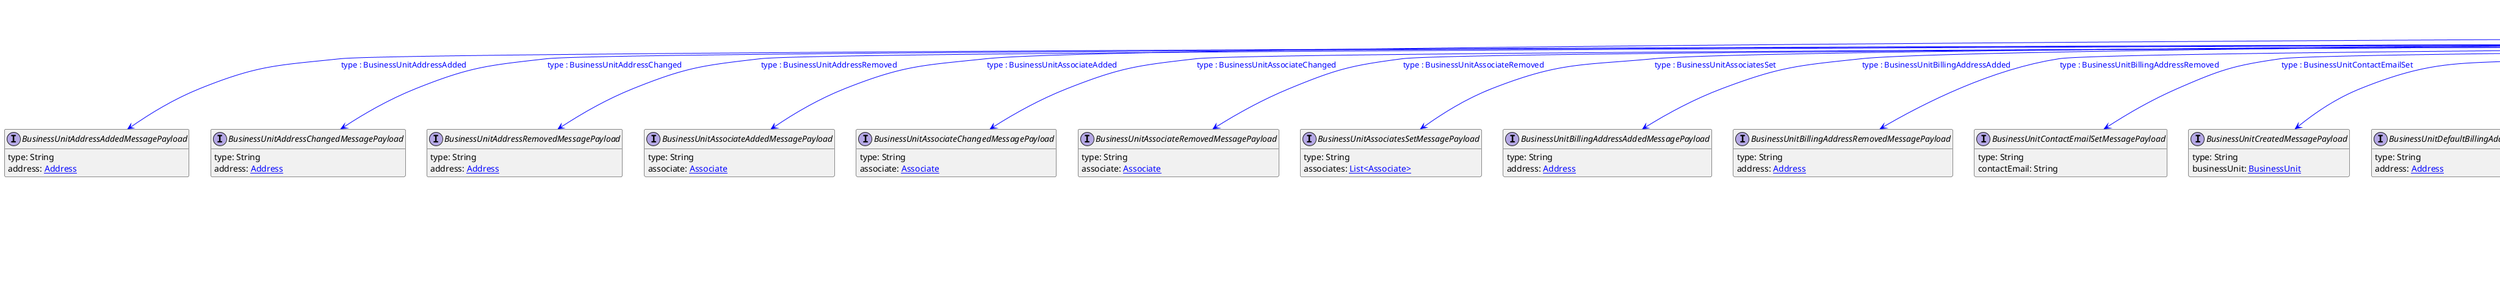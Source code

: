 @startuml

hide empty fields
hide empty methods
legend
|= |= line |
|<back:black>   </back>| inheritance |
|<back:green>   </back>| property reference |
|<back:blue>   </back>| discriminated class |
endlegend
interface MessagePayload [[MessagePayload.svg]]  {
    type: String
}


interface BusinessUnitAddressAddedMessagePayload [[BusinessUnitAddressAddedMessagePayload.svg]]  {
    type: String
    address: [[Address.svg Address]]
}
interface BusinessUnitAddressChangedMessagePayload [[BusinessUnitAddressChangedMessagePayload.svg]]  {
    type: String
    address: [[Address.svg Address]]
}
interface BusinessUnitAddressRemovedMessagePayload [[BusinessUnitAddressRemovedMessagePayload.svg]]  {
    type: String
    address: [[Address.svg Address]]
}
interface BusinessUnitAssociateAddedMessagePayload [[BusinessUnitAssociateAddedMessagePayload.svg]]  {
    type: String
    associate: [[Associate.svg Associate]]
}
interface BusinessUnitAssociateChangedMessagePayload [[BusinessUnitAssociateChangedMessagePayload.svg]]  {
    type: String
    associate: [[Associate.svg Associate]]
}
interface BusinessUnitAssociateRemovedMessagePayload [[BusinessUnitAssociateRemovedMessagePayload.svg]]  {
    type: String
    associate: [[Associate.svg Associate]]
}
interface BusinessUnitAssociatesSetMessagePayload [[BusinessUnitAssociatesSetMessagePayload.svg]]  {
    type: String
    associates: [[Associate.svg List<Associate>]]
}
interface BusinessUnitBillingAddressAddedMessagePayload [[BusinessUnitBillingAddressAddedMessagePayload.svg]]  {
    type: String
    address: [[Address.svg Address]]
}
interface BusinessUnitBillingAddressRemovedMessagePayload [[BusinessUnitBillingAddressRemovedMessagePayload.svg]]  {
    type: String
    address: [[Address.svg Address]]
}
interface BusinessUnitContactEmailSetMessagePayload [[BusinessUnitContactEmailSetMessagePayload.svg]]  {
    type: String
    contactEmail: String
}
interface BusinessUnitCreatedMessagePayload [[BusinessUnitCreatedMessagePayload.svg]]  {
    type: String
    businessUnit: [[BusinessUnit.svg BusinessUnit]]
}
interface BusinessUnitDefaultBillingAddressSetMessagePayload [[BusinessUnitDefaultBillingAddressSetMessagePayload.svg]]  {
    type: String
    address: [[Address.svg Address]]
}
interface BusinessUnitDefaultShippingAddressSetMessagePayload [[BusinessUnitDefaultShippingAddressSetMessagePayload.svg]]  {
    type: String
    address: [[Address.svg Address]]
}
interface BusinessUnitDeletedMessagePayload [[BusinessUnitDeletedMessagePayload.svg]]  {
    type: String
}
interface BusinessUnitNameChangedMessagePayload [[BusinessUnitNameChangedMessagePayload.svg]]  {
    type: String
    name: String
}
interface BusinessUnitParentUnitChangedMessagePayload [[BusinessUnitParentUnitChangedMessagePayload.svg]]  {
    type: String
    oldParentUnit: [[BusinessUnitKeyReference.svg BusinessUnitKeyReference]]
    newParentUnit: [[BusinessUnitKeyReference.svg BusinessUnitKeyReference]]
}
interface BusinessUnitShippingAddressAddedMessagePayload [[BusinessUnitShippingAddressAddedMessagePayload.svg]]  {
    type: String
    address: [[Address.svg Address]]
}
interface BusinessUnitShippingAddressRemovedMessagePayload [[BusinessUnitShippingAddressRemovedMessagePayload.svg]]  {
    type: String
    address: [[Address.svg Address]]
}
interface BusinessUnitStatusChangedMessagePayload [[BusinessUnitStatusChangedMessagePayload.svg]]  {
    type: String
    active: [[BusinessUnitStatus.svg BusinessUnitStatus]]
}
interface BusinessUnitStoreAddedMessagePayload [[BusinessUnitStoreAddedMessagePayload.svg]]  {
    type: String
    store: [[StoreKeyReference.svg StoreKeyReference]]
}
interface BusinessUnitStoreModeChangedMessagePayload [[BusinessUnitStoreModeChangedMessagePayload.svg]]  {
    type: String
    stores: [[StoreKeyReference.svg List<StoreKeyReference>]]
    storeMode: [[BusinessUnitStoreMode.svg BusinessUnitStoreMode]]
    oldStores: [[StoreKeyReference.svg List<StoreKeyReference>]]
    oldStoreMode: [[BusinessUnitStoreMode.svg BusinessUnitStoreMode]]
}
interface BusinessUnitStoreRemovedMessagePayload [[BusinessUnitStoreRemovedMessagePayload.svg]]  {
    type: String
    store: [[StoreKeyReference.svg StoreKeyReference]]
}
interface BusinessUnitStoresSetMessagePayload [[BusinessUnitStoresSetMessagePayload.svg]]  {
    type: String
    stores: [[StoreKeyReference.svg List<StoreKeyReference>]]
}
interface CategoryCreatedMessagePayload [[CategoryCreatedMessagePayload.svg]]  {
    type: String
    category: [[Category.svg Category]]
}
interface CategorySlugChangedMessagePayload [[CategorySlugChangedMessagePayload.svg]]  {
    type: String
    slug: [[LocalizedString.svg LocalizedString]]
    oldSlug: [[LocalizedString.svg LocalizedString]]
}
interface CustomLineItemStateTransitionMessagePayload [[CustomLineItemStateTransitionMessagePayload.svg]]  {
    type: String
    customLineItemId: String
    transitionDate: DateTime
    quantity: Long
    fromState: [[StateReference.svg StateReference]]
    toState: [[StateReference.svg StateReference]]
}
interface CustomerAddressAddedMessagePayload [[CustomerAddressAddedMessagePayload.svg]]  {
    type: String
    address: [[Address.svg Address]]
}
interface CustomerAddressChangedMessagePayload [[CustomerAddressChangedMessagePayload.svg]]  {
    type: String
    address: [[Address.svg Address]]
}
interface CustomerAddressRemovedMessagePayload [[CustomerAddressRemovedMessagePayload.svg]]  {
    type: String
    address: [[Address.svg Address]]
}
interface CustomerCompanyNameSetMessagePayload [[CustomerCompanyNameSetMessagePayload.svg]]  {
    type: String
    companyName: String
}
interface CustomerCreatedMessagePayload [[CustomerCreatedMessagePayload.svg]]  {
    type: String
    customer: [[Customer.svg Customer]]
}
interface CustomerDateOfBirthSetMessagePayload [[CustomerDateOfBirthSetMessagePayload.svg]]  {
    type: String
    dateOfBirth: Date
}
interface CustomerDeletedMessagePayload [[CustomerDeletedMessagePayload.svg]]  {
    type: String
}
interface CustomerEmailChangedMessagePayload [[CustomerEmailChangedMessagePayload.svg]]  {
    type: String
    email: String
}
interface CustomerEmailVerifiedMessagePayload [[CustomerEmailVerifiedMessagePayload.svg]]  {
    type: String
}
interface CustomerFirstNameSetMessagePayload [[CustomerFirstNameSetMessagePayload.svg]]  {
    type: String
    firstName: String
}
interface CustomerGroupSetMessagePayload [[CustomerGroupSetMessagePayload.svg]]  {
    type: String
    customerGroup: [[CustomerGroupReference.svg CustomerGroupReference]]
}
interface CustomerLastNameSetMessagePayload [[CustomerLastNameSetMessagePayload.svg]]  {
    type: String
    lastName: String
}
interface CustomerPasswordUpdatedMessagePayload [[CustomerPasswordUpdatedMessagePayload.svg]]  {
    type: String
    reset: Boolean
}
interface CustomerTitleSetMessagePayload [[CustomerTitleSetMessagePayload.svg]]  {
    type: String
    title: String
}
interface DeliveryAddedMessagePayload [[DeliveryAddedMessagePayload.svg]]  {
    type: String
    delivery: [[Delivery.svg Delivery]]
    shippingKey: String
}
interface DeliveryAddressSetMessagePayload [[DeliveryAddressSetMessagePayload.svg]]  {
    type: String
    deliveryId: String
    address: [[Address.svg Address]]
    oldAddress: [[Address.svg Address]]
    shippingKey: String
}
interface DeliveryItemsUpdatedMessagePayload [[DeliveryItemsUpdatedMessagePayload.svg]]  {
    type: String
    deliveryId: String
    items: [[DeliveryItem.svg List<DeliveryItem>]]
    oldItems: [[DeliveryItem.svg List<DeliveryItem>]]
    shippingKey: String
}
interface DeliveryRemovedMessagePayload [[DeliveryRemovedMessagePayload.svg]]  {
    type: String
    delivery: [[Delivery.svg Delivery]]
    shippingKey: String
}
interface InventoryEntryCreatedMessagePayload [[InventoryEntryCreatedMessagePayload.svg]]  {
    type: String
    inventoryEntry: [[InventoryEntry.svg InventoryEntry]]
}
interface InventoryEntryDeletedMessagePayload [[InventoryEntryDeletedMessagePayload.svg]]  {
    type: String
    sku: String
    supplyChannel: [[ChannelReference.svg ChannelReference]]
}
interface InventoryEntryQuantitySetMessagePayload [[InventoryEntryQuantitySetMessagePayload.svg]]  {
    type: String
    oldQuantityOnStock: Long
    newQuantityOnStock: Long
    oldAvailableQuantity: Long
    newAvailableQuantity: Long
    supplyChannel: [[ChannelReference.svg ChannelReference]]
}
interface LineItemStateTransitionMessagePayload [[LineItemStateTransitionMessagePayload.svg]]  {
    type: String
    lineItemId: String
    transitionDate: DateTime
    quantity: Long
    fromState: [[StateReference.svg StateReference]]
    toState: [[StateReference.svg StateReference]]
}
interface OrderBillingAddressSetMessagePayload [[OrderBillingAddressSetMessagePayload.svg]]  {
    type: String
    address: [[Address.svg Address]]
    oldAddress: [[Address.svg Address]]
}
interface OrderCreatedMessagePayload [[OrderCreatedMessagePayload.svg]]  {
    type: String
    order: [[Order.svg Order]]
}
interface OrderCustomLineItemAddedMessagePayload [[OrderCustomLineItemAddedMessagePayload.svg]]  {
    type: String
    customLineItem: [[CustomLineItem.svg CustomLineItem]]
}
interface OrderCustomLineItemDiscountSetMessagePayload [[OrderCustomLineItemDiscountSetMessagePayload.svg]]  {
    type: String
    customLineItemId: String
    discountedPricePerQuantity: [[DiscountedLineItemPriceForQuantity.svg List<DiscountedLineItemPriceForQuantity>]]
    taxedPrice: [[TaxedItemPrice.svg TaxedItemPrice]]
}
interface OrderCustomLineItemQuantityChangedMessagePayload [[OrderCustomLineItemQuantityChangedMessagePayload.svg]]  {
    type: String
    customLineItemId: String
    quantity: Long
    oldQuantity: Long
}
interface OrderCustomLineItemRemovedMessagePayload [[OrderCustomLineItemRemovedMessagePayload.svg]]  {
    type: String
    customLineItemId: String
    customLineItem: [[CustomLineItem.svg CustomLineItem]]
}
interface OrderCustomerEmailSetMessagePayload [[OrderCustomerEmailSetMessagePayload.svg]]  {
    type: String
    email: String
    oldEmail: String
}
interface OrderCustomerGroupSetMessagePayload [[OrderCustomerGroupSetMessagePayload.svg]]  {
    type: String
    customerGroup: [[CustomerGroupReference.svg CustomerGroupReference]]
    oldCustomerGroup: [[CustomerGroupReference.svg CustomerGroupReference]]
}
interface OrderCustomerSetMessagePayload [[OrderCustomerSetMessagePayload.svg]]  {
    type: String
    customer: [[CustomerReference.svg CustomerReference]]
    customerGroup: [[CustomerGroupReference.svg CustomerGroupReference]]
    oldCustomer: [[CustomerReference.svg CustomerReference]]
    oldCustomerGroup: [[CustomerGroupReference.svg CustomerGroupReference]]
}
interface OrderDeletedMessagePayload [[OrderDeletedMessagePayload.svg]]  {
    type: String
    order: [[Order.svg Order]]
}
interface OrderDiscountCodeAddedMessagePayload [[OrderDiscountCodeAddedMessagePayload.svg]]  {
    type: String
    discountCode: [[DiscountCodeReference.svg DiscountCodeReference]]
}
interface OrderDiscountCodeRemovedMessagePayload [[OrderDiscountCodeRemovedMessagePayload.svg]]  {
    type: String
    discountCode: [[DiscountCodeReference.svg DiscountCodeReference]]
}
interface OrderDiscountCodeStateSetMessagePayload [[OrderDiscountCodeStateSetMessagePayload.svg]]  {
    type: String
    discountCode: [[DiscountCodeReference.svg DiscountCodeReference]]
    state: [[DiscountCodeState.svg DiscountCodeState]]
    oldState: [[DiscountCodeState.svg DiscountCodeState]]
}
interface OrderEditAppliedMessagePayload [[OrderEditAppliedMessagePayload.svg]]  {
    type: String
    edit: [[OrderEdit.svg OrderEdit]]
    result: [[OrderEditApplied.svg OrderEditApplied]]
}
interface OrderImportedMessagePayload [[OrderImportedMessagePayload.svg]]  {
    type: String
    order: [[Order.svg Order]]
}
interface OrderLineItemAddedMessagePayload [[OrderLineItemAddedMessagePayload.svg]]  {
    type: String
    lineItem: [[LineItem.svg LineItem]]
    addedQuantity: Long
}
interface OrderLineItemDiscountSetMessagePayload [[OrderLineItemDiscountSetMessagePayload.svg]]  {
    type: String
    lineItemId: String
    discountedPricePerQuantity: [[DiscountedLineItemPriceForQuantity.svg List<DiscountedLineItemPriceForQuantity>]]
    totalPrice: [[Money.svg Money]]
    taxedPrice: [[TaxedItemPrice.svg TaxedItemPrice]]
    taxedPricePortions: [[MethodTaxedPrice.svg List<MethodTaxedPrice>]]
}
interface OrderLineItemDistributionChannelSetMessagePayload [[OrderLineItemDistributionChannelSetMessagePayload.svg]]  {
    type: String
    lineItemId: String
    distributionChannel: [[ChannelReference.svg ChannelReference]]
}
interface OrderLineItemRemovedMessagePayload [[OrderLineItemRemovedMessagePayload.svg]]  {
    type: String
    lineItemId: String
    removedQuantity: Long
    newQuantity: Long
    newState: [[ItemState.svg List<ItemState>]]
    newTotalPrice: [[CentPrecisionMoney.svg CentPrecisionMoney]]
    newTaxedPrice: [[TaxedItemPrice.svg TaxedItemPrice]]
    newPrice: [[Price.svg Price]]
    newShippingDetail: [[ItemShippingDetails.svg ItemShippingDetails]]
}
interface OrderPaymentAddedMessagePayload [[OrderPaymentAddedMessagePayload.svg]]  {
    type: String
    payment: [[PaymentReference.svg PaymentReference]]
}
interface OrderPaymentStateChangedMessagePayload [[OrderPaymentStateChangedMessagePayload.svg]]  {
    type: String
    paymentState: [[PaymentState.svg PaymentState]]
    oldPaymentState: [[PaymentState.svg PaymentState]]
}
interface OrderReturnShipmentStateChangedMessagePayload [[OrderReturnShipmentStateChangedMessagePayload.svg]]  {
    type: String
    returnItemId: String
    returnShipmentState: [[ReturnShipmentState.svg ReturnShipmentState]]
}
interface OrderShipmentStateChangedMessagePayload [[OrderShipmentStateChangedMessagePayload.svg]]  {
    type: String
    shipmentState: [[ShipmentState.svg ShipmentState]]
    oldShipmentState: [[ShipmentState.svg ShipmentState]]
}
interface OrderShippingAddressSetMessagePayload [[OrderShippingAddressSetMessagePayload.svg]]  {
    type: String
    address: [[Address.svg Address]]
    oldAddress: [[Address.svg Address]]
}
interface OrderShippingInfoSetMessagePayload [[OrderShippingInfoSetMessagePayload.svg]]  {
    type: String
    shippingInfo: [[ShippingInfo.svg ShippingInfo]]
    oldShippingInfo: [[ShippingInfo.svg ShippingInfo]]
}
interface OrderShippingRateInputSetMessagePayload [[OrderShippingRateInputSetMessagePayload.svg]]  {
    type: String
    shippingRateInput: [[ShippingRateInput.svg ShippingRateInput]]
    oldShippingRateInput: [[ShippingRateInput.svg ShippingRateInput]]
}
interface OrderStateChangedMessagePayload [[OrderStateChangedMessagePayload.svg]]  {
    type: String
    orderState: [[OrderState.svg OrderState]]
    oldOrderState: [[OrderState.svg OrderState]]
}
interface OrderStateTransitionMessagePayload [[OrderStateTransitionMessagePayload.svg]]  {
    type: String
    state: [[StateReference.svg StateReference]]
    oldState: [[StateReference.svg StateReference]]
    force: Boolean
}
interface OrderStoreSetMessagePayload [[OrderStoreSetMessagePayload.svg]]  {
    type: String
    store: [[StoreKeyReference.svg StoreKeyReference]]
}
interface ParcelAddedToDeliveryMessagePayload [[ParcelAddedToDeliveryMessagePayload.svg]]  {
    type: String
    delivery: [[Delivery.svg Delivery]]
    parcel: [[Parcel.svg Parcel]]
    shippingKey: String
}
interface ParcelItemsUpdatedMessagePayload [[ParcelItemsUpdatedMessagePayload.svg]]  {
    type: String
    parcelId: String
    deliveryId: String
    items: [[DeliveryItem.svg List<DeliveryItem>]]
    oldItems: [[DeliveryItem.svg List<DeliveryItem>]]
    shippingKey: String
}
interface ParcelMeasurementsUpdatedMessagePayload [[ParcelMeasurementsUpdatedMessagePayload.svg]]  {
    type: String
    deliveryId: String
    parcelId: String
    measurements: [[ParcelMeasurements.svg ParcelMeasurements]]
    shippingKey: String
}
interface ParcelRemovedFromDeliveryMessagePayload [[ParcelRemovedFromDeliveryMessagePayload.svg]]  {
    type: String
    deliveryId: String
    parcel: [[Parcel.svg Parcel]]
    shippingKey: String
}
interface ParcelTrackingDataUpdatedMessagePayload [[ParcelTrackingDataUpdatedMessagePayload.svg]]  {
    type: String
    deliveryId: String
    parcelId: String
    trackingData: [[TrackingData.svg TrackingData]]
    shippingKey: String
}
interface PaymentCreatedMessagePayload [[PaymentCreatedMessagePayload.svg]]  {
    type: String
    payment: [[Payment.svg Payment]]
}
interface PaymentInteractionAddedMessagePayload [[PaymentInteractionAddedMessagePayload.svg]]  {
    type: String
    interaction: [[CustomFields.svg CustomFields]]
}
interface PaymentStatusInterfaceCodeSetMessagePayload [[PaymentStatusInterfaceCodeSetMessagePayload.svg]]  {
    type: String
    paymentId: String
    interfaceCode: String
}
interface PaymentStatusStateTransitionMessagePayload [[PaymentStatusStateTransitionMessagePayload.svg]]  {
    type: String
    state: [[StateReference.svg StateReference]]
    force: Boolean
}
interface PaymentTransactionAddedMessagePayload [[PaymentTransactionAddedMessagePayload.svg]]  {
    type: String
    transaction: [[Transaction.svg Transaction]]
}
interface PaymentTransactionStateChangedMessagePayload [[PaymentTransactionStateChangedMessagePayload.svg]]  {
    type: String
    transactionId: String
    state: [[TransactionState.svg TransactionState]]
}
interface ProductAddedToCategoryMessagePayload [[ProductAddedToCategoryMessagePayload.svg]]  {
    type: String
    category: [[CategoryReference.svg CategoryReference]]
    staged: Boolean
}
interface ProductCreatedMessagePayload [[ProductCreatedMessagePayload.svg]]  {
    type: String
    productProjection: [[ProductProjection.svg ProductProjection]]
}
interface ProductDeletedMessagePayload [[ProductDeletedMessagePayload.svg]]  {
    type: String
    removedImageUrls: [[String.svg List<String>]]
    currentProjection: [[ProductProjection.svg ProductProjection]]
}
interface ProductImageAddedMessagePayload [[ProductImageAddedMessagePayload.svg]]  {
    type: String
    variantId: Long
    image: [[Image.svg Image]]
    staged: Boolean
}
interface ProductPriceAddedMessagePayload [[ProductPriceAddedMessagePayload.svg]]  {
    type: String
    variantId: Long
    price: [[Price.svg Price]]
    staged: Boolean
}
interface ProductPriceChangedMessagePayload [[ProductPriceChangedMessagePayload.svg]]  {
    type: String
    variantId: Long
    oldPrice: [[Price.svg Price]]
    newPrice: [[Price.svg Price]]
    staged: Boolean
    oldStagedPrice: [[Price.svg Price]]
}
interface ProductPriceDiscountsSetMessagePayload [[ProductPriceDiscountsSetMessagePayload.svg]]  {
    type: String
    updatedPrices: [[ProductPriceDiscountsSetUpdatedPrice.svg List<ProductPriceDiscountsSetUpdatedPrice>]]
}
interface ProductPriceExternalDiscountSetMessagePayload [[ProductPriceExternalDiscountSetMessagePayload.svg]]  {
    type: String
    variantId: Integer
    variantKey: String
    sku: String
    priceId: String
    discounted: [[DiscountedPrice.svg DiscountedPrice]]
    staged: Boolean
}
interface ProductPriceModeSetMessagePayload [[ProductPriceModeSetMessagePayload.svg]]  {
    type: String
    to: [[ProductPriceModeEnum.svg ProductPriceModeEnum]]
}
interface ProductPriceRemovedMessagePayload [[ProductPriceRemovedMessagePayload.svg]]  {
    type: String
    variantId: Long
    price: [[Price.svg Price]]
    staged: Boolean
}
interface ProductPriceSetMessagePayload [[ProductPriceSetMessagePayload.svg]]  {
    type: String
    variantId: Long
    prices: [[Price.svg List<Price>]]
    staged: Boolean
}
interface ProductPublishedMessagePayload [[ProductPublishedMessagePayload.svg]]  {
    type: String
    removedImageUrls: [[String.svg List<String>]]
    productProjection: [[ProductProjection.svg ProductProjection]]
    scope: [[ProductPublishScope.svg ProductPublishScope]]
}
interface ProductRemovedFromCategoryMessagePayload [[ProductRemovedFromCategoryMessagePayload.svg]]  {
    type: String
    category: [[CategoryReference.svg CategoryReference]]
    staged: Boolean
}
interface ProductRevertedStagedChangesMessagePayload [[ProductRevertedStagedChangesMessagePayload.svg]]  {
    type: String
    removedImageUrls: [[String.svg List<String>]]
}
interface ProductSelectionCreatedMessagePayload [[ProductSelectionCreatedMessagePayload.svg]]  {
    type: String
    productSelection: [[IndividualProductSelectionType.svg IndividualProductSelectionType]]
}
interface ProductSelectionDeletedMessagePayload [[ProductSelectionDeletedMessagePayload.svg]]  {
    type: String
}
interface ProductSelectionProductAddedMessagePayload [[ProductSelectionProductAddedMessagePayload.svg]]  {
    type: String
    product: [[ProductReference.svg ProductReference]]
    variantSelection: [[ProductVariantSelection.svg ProductVariantSelection]]
}
interface ProductSelectionProductRemovedMessagePayload [[ProductSelectionProductRemovedMessagePayload.svg]]  {
    type: String
    product: [[ProductReference.svg ProductReference]]
}
interface ProductSelectionVariantSelectionChangedMessagePayload [[ProductSelectionVariantSelectionChangedMessagePayload.svg]]  {
    type: String
    product: [[ProductReference.svg ProductReference]]
    oldVariantSelection: [[ProductVariantSelection.svg ProductVariantSelection]]
    newVariantSelection: [[ProductVariantSelection.svg ProductVariantSelection]]
}
interface ProductSlugChangedMessagePayload [[ProductSlugChangedMessagePayload.svg]]  {
    type: String
    slug: [[LocalizedString.svg LocalizedString]]
    oldSlug: [[LocalizedString.svg LocalizedString]]
}
interface ProductStateTransitionMessagePayload [[ProductStateTransitionMessagePayload.svg]]  {
    type: String
    state: [[StateReference.svg StateReference]]
    force: Boolean
}
interface ProductUnpublishedMessagePayload [[ProductUnpublishedMessagePayload.svg]]  {
    type: String
}
interface ProductVariantAddedMessagePayload [[ProductVariantAddedMessagePayload.svg]]  {
    type: String
    variant: [[ProductVariant.svg ProductVariant]]
    staged: Boolean
}
interface ProductVariantDeletedMessagePayload [[ProductVariantDeletedMessagePayload.svg]]  {
    type: String
    variant: [[ProductVariant.svg ProductVariant]]
    removedImageUrls: [[String.svg List<String>]]
}
interface QuoteCreatedMessagePayload [[QuoteCreatedMessagePayload.svg]]  {
    type: String
    quote: [[Quote.svg Quote]]
}
interface QuoteDeletedMessagePayload [[QuoteDeletedMessagePayload.svg]]  {
    type: String
}
interface QuoteRequestCreatedMessagePayload [[QuoteRequestCreatedMessagePayload.svg]]  {
    type: String
    quoteRequest: [[QuoteRequest.svg QuoteRequest]]
}
interface QuoteRequestDeletedMessagePayload [[QuoteRequestDeletedMessagePayload.svg]]  {
    type: String
}
interface QuoteRequestStateChangedMessagePayload [[QuoteRequestStateChangedMessagePayload.svg]]  {
    type: String
    quoteRequestState: [[QuoteRequestState.svg QuoteRequestState]]
    oldQuoteRequestState: [[QuoteRequestState.svg QuoteRequestState]]
}
interface QuoteRequestStateTransitionMessagePayload [[QuoteRequestStateTransitionMessagePayload.svg]]  {
    type: String
    state: [[StateReference.svg StateReference]]
    oldState: [[StateReference.svg StateReference]]
    force: Boolean
}
interface QuoteStateChangedMessagePayload [[QuoteStateChangedMessagePayload.svg]]  {
    type: String
    quoteState: [[QuoteState.svg QuoteState]]
    oldQuoteState: [[QuoteState.svg QuoteState]]
}
interface QuoteStateTransitionMessagePayload [[QuoteStateTransitionMessagePayload.svg]]  {
    type: String
    state: [[StateReference.svg StateReference]]
    oldState: [[StateReference.svg StateReference]]
    force: Boolean
}
interface ReturnInfoAddedMessagePayload [[ReturnInfoAddedMessagePayload.svg]]  {
    type: String
    returnInfo: [[ReturnInfo.svg ReturnInfo]]
}
interface ReturnInfoSetMessagePayload [[ReturnInfoSetMessagePayload.svg]]  {
    type: String
    returnInfo: [[ReturnInfo.svg List<ReturnInfo>]]
}
interface ReviewCreatedMessagePayload [[ReviewCreatedMessagePayload.svg]]  {
    type: String
    review: [[Review.svg Review]]
}
interface ReviewRatingSetMessagePayload [[ReviewRatingSetMessagePayload.svg]]  {
    type: String
    oldRating: Double
    newRating: Double
    includedInStatistics: Boolean
    target: [[Reference.svg Reference]]
}
interface ReviewStateTransitionMessagePayload [[ReviewStateTransitionMessagePayload.svg]]  {
    type: String
    oldState: [[StateReference.svg StateReference]]
    newState: [[StateReference.svg StateReference]]
    oldIncludedInStatistics: Boolean
    newIncludedInStatistics: Boolean
    target: [[Reference.svg Reference]]
    force: Boolean
}
interface ShoppingListStoreSetMessagePayload [[ShoppingListStoreSetMessagePayload.svg]]  {
    type: String
    store: [[StoreKeyReference.svg StoreKeyReference]]
}
interface StagedQuoteCreatedMessagePayload [[StagedQuoteCreatedMessagePayload.svg]]  {
    type: String
    stagedQuote: [[StagedQuote.svg StagedQuote]]
}
interface StagedQuoteDeletedMessagePayload [[StagedQuoteDeletedMessagePayload.svg]]  {
    type: String
}
interface StagedQuoteSellerCommentSetMessagePayload [[StagedQuoteSellerCommentSetMessagePayload.svg]]  {
    type: String
    sellerComment: String
}
interface StagedQuoteStateChangedMessagePayload [[StagedQuoteStateChangedMessagePayload.svg]]  {
    type: String
    stagedQuoteState: [[StagedQuoteState.svg StagedQuoteState]]
    oldStagedQuoteState: [[StagedQuoteState.svg StagedQuoteState]]
}
interface StagedQuoteStateTransitionMessagePayload [[StagedQuoteStateTransitionMessagePayload.svg]]  {
    type: String
    state: [[StateReference.svg StateReference]]
    oldState: [[StateReference.svg StateReference]]
    force: Boolean
}
interface StagedQuoteValidToSetMessagePayload [[StagedQuoteValidToSetMessagePayload.svg]]  {
    type: String
    validTo: DateTime
}
interface StandalonePriceActiveChangedMessagePayload [[StandalonePriceActiveChangedMessagePayload.svg]]  {
    type: String
    active: Boolean
    oldActive: Boolean
}
interface StandalonePriceCreatedMessagePayload [[StandalonePriceCreatedMessagePayload.svg]]  {
    type: String
    standalonePrice: [[StandalonePrice.svg StandalonePrice]]
}
interface StandalonePriceDeletedMessagePayload [[StandalonePriceDeletedMessagePayload.svg]]  {
    type: String
}
interface StandalonePriceDiscountSetMessagePayload [[StandalonePriceDiscountSetMessagePayload.svg]]  {
    type: String
    discounted: [[DiscountedPrice.svg DiscountedPrice]]
}
interface StandalonePriceExternalDiscountSetMessagePayload [[StandalonePriceExternalDiscountSetMessagePayload.svg]]  {
    type: String
    discounted: [[DiscountedPrice.svg DiscountedPrice]]
}
interface StandalonePriceStagedChangesAppliedMessagePayload [[StandalonePriceStagedChangesAppliedMessagePayload.svg]]  {
    type: String
    stagedChanges: [[StagedStandalonePrice.svg StagedStandalonePrice]]
}
interface StandalonePriceValueChangedMessagePayload [[StandalonePriceValueChangedMessagePayload.svg]]  {
    type: String
    value: [[Money.svg Money]]
    staged: Boolean
}
interface StoreCountriesChangedMessagePayload [[StoreCountriesChangedMessagePayload.svg]]  {
    type: String
    addedCountries: [[StoreCountry.svg List<StoreCountry>]]
    removedCountries: [[StoreCountry.svg List<StoreCountry>]]
}
interface StoreCreatedMessagePayload [[StoreCreatedMessagePayload.svg]]  {
    type: String
    name: [[LocalizedString.svg LocalizedString]]
    languages: [[String.svg List<String>]]
    countries: [[StoreCountry.svg List<StoreCountry>]]
    distributionChannels: [[ChannelReference.svg List<ChannelReference>]]
    supplyChannels: [[ChannelReference.svg List<ChannelReference>]]
    productSelections: [[ProductSelectionSetting.svg List<ProductSelectionSetting>]]
    custom: [[CustomFields.svg CustomFields]]
}
interface StoreDeletedMessagePayload [[StoreDeletedMessagePayload.svg]]  {
    type: String
}
interface StoreDistributionChannelsChangedMessagePayload [[StoreDistributionChannelsChangedMessagePayload.svg]]  {
    type: String
    addedDistributionChannels: [[ChannelReference.svg List<ChannelReference>]]
    removedDistributionChannels: [[ChannelReference.svg List<ChannelReference>]]
}
interface StoreLanguagesChangedMessagePayload [[StoreLanguagesChangedMessagePayload.svg]]  {
    type: String
    addedLanguages: [[String.svg List<String>]]
    removedLanguages: [[String.svg List<String>]]
}
interface StoreNameSetMessagePayload [[StoreNameSetMessagePayload.svg]]  {
    type: String
    name: [[LocalizedString.svg LocalizedString]]
    nameAllLocales: [[LocalizedString.svg List<LocalizedString>]]
}
interface StoreProductSelectionsChangedMessagePayload [[StoreProductSelectionsChangedMessagePayload.svg]]  {
    type: String
    addedProductSelections: [[ProductSelectionSetting.svg List<ProductSelectionSetting>]]
    removedProductSelections: [[ProductSelectionSetting.svg List<ProductSelectionSetting>]]
    updatedProductSelections: [[ProductSelectionSetting.svg List<ProductSelectionSetting>]]
}
interface StoreSupplyChannelsChangedMessagePayload [[StoreSupplyChannelsChangedMessagePayload.svg]]  {
    type: String
    addedSupplyChannels: [[ChannelReference.svg List<ChannelReference>]]
    removedSupplyChannels: [[ChannelReference.svg List<ChannelReference>]]
}
interface OrderEditPreviewSuccess [[OrderEditPreviewSuccess.svg]]  {
    type: String
    preview: [[StagedOrder.svg StagedOrder]]
    messagePayloads: [[MessagePayload.svg List<MessagePayload>]]
}
MessagePayload --> BusinessUnitAddressAddedMessagePayload #blue;text:blue : "type : BusinessUnitAddressAdded"
MessagePayload --> BusinessUnitAddressChangedMessagePayload #blue;text:blue : "type : BusinessUnitAddressChanged"
MessagePayload --> BusinessUnitAddressRemovedMessagePayload #blue;text:blue : "type : BusinessUnitAddressRemoved"
MessagePayload --> BusinessUnitAssociateAddedMessagePayload #blue;text:blue : "type : BusinessUnitAssociateAdded"
MessagePayload --> BusinessUnitAssociateChangedMessagePayload #blue;text:blue : "type : BusinessUnitAssociateChanged"
MessagePayload --> BusinessUnitAssociateRemovedMessagePayload #blue;text:blue : "type : BusinessUnitAssociateRemoved"
MessagePayload --> BusinessUnitAssociatesSetMessagePayload #blue;text:blue : "type : BusinessUnitAssociatesSet"
MessagePayload --> BusinessUnitBillingAddressAddedMessagePayload #blue;text:blue : "type : BusinessUnitBillingAddressAdded"
MessagePayload --> BusinessUnitBillingAddressRemovedMessagePayload #blue;text:blue : "type : BusinessUnitBillingAddressRemoved"
MessagePayload --> BusinessUnitContactEmailSetMessagePayload #blue;text:blue : "type : BusinessUnitContactEmailSet"
MessagePayload --> BusinessUnitCreatedMessagePayload #blue;text:blue : "type : BusinessUnitCreated"
MessagePayload --> BusinessUnitDefaultBillingAddressSetMessagePayload #blue;text:blue : "type : BusinessUnitDefaultBillingAddressSet"
MessagePayload --> BusinessUnitDefaultShippingAddressSetMessagePayload #blue;text:blue : "type : BusinessUnitDefaultShippingAddressSet"
MessagePayload --> BusinessUnitDeletedMessagePayload #blue;text:blue : "type : BusinessUnitDeleted"
MessagePayload --> BusinessUnitNameChangedMessagePayload #blue;text:blue : "type : BusinessUnitNameChanged"
MessagePayload --> BusinessUnitParentUnitChangedMessagePayload #blue;text:blue : "type : BusinessUnitParentUnitChanged"
MessagePayload --> BusinessUnitShippingAddressAddedMessagePayload #blue;text:blue : "type : BusinessUnitShippingAddressAdded"
MessagePayload --> BusinessUnitShippingAddressRemovedMessagePayload #blue;text:blue : "type : BusinessUnitShippingAddressRemoved"
MessagePayload --> BusinessUnitStatusChangedMessagePayload #blue;text:blue : "type : BusinessUnitStatusChanged"
MessagePayload --> BusinessUnitStoreAddedMessagePayload #blue;text:blue : "type : BusinessUnitStoreAdded"
MessagePayload --> BusinessUnitStoreModeChangedMessagePayload #blue;text:blue : "type : BusinessUnitStoreModeChanged"
MessagePayload --> BusinessUnitStoreRemovedMessagePayload #blue;text:blue : "type : BusinessUnitStoreRemoved"
MessagePayload --> BusinessUnitStoresSetMessagePayload #blue;text:blue : "type : BusinessUnitStoresSet"
MessagePayload --> CategoryCreatedMessagePayload #blue;text:blue : "type : CategoryCreated"
MessagePayload --> CategorySlugChangedMessagePayload #blue;text:blue : "type : CategorySlugChanged"
MessagePayload --> CustomLineItemStateTransitionMessagePayload #blue;text:blue : "type : CustomLineItemStateTransition"
MessagePayload --> CustomerAddressAddedMessagePayload #blue;text:blue : "type : CustomerAddressAdded"
MessagePayload --> CustomerAddressChangedMessagePayload #blue;text:blue : "type : CustomerAddressChanged"
MessagePayload --> CustomerAddressRemovedMessagePayload #blue;text:blue : "type : CustomerAddressRemoved"
MessagePayload --> CustomerCompanyNameSetMessagePayload #blue;text:blue : "type : CustomerCompanyNameSet"
MessagePayload --> CustomerCreatedMessagePayload #blue;text:blue : "type : CustomerCreated"
MessagePayload --> CustomerDateOfBirthSetMessagePayload #blue;text:blue : "type : CustomerDateOfBirthSet"
MessagePayload --> CustomerDeletedMessagePayload #blue;text:blue : "type : CustomerDeleted"
MessagePayload --> CustomerEmailChangedMessagePayload #blue;text:blue : "type : CustomerEmailChanged"
MessagePayload --> CustomerEmailVerifiedMessagePayload #blue;text:blue : "type : CustomerEmailVerified"
MessagePayload --> CustomerFirstNameSetMessagePayload #blue;text:blue : "type : CustomerFirstNameSet"
MessagePayload --> CustomerGroupSetMessagePayload #blue;text:blue : "type : CustomerGroupSet"
MessagePayload --> CustomerLastNameSetMessagePayload #blue;text:blue : "type : CustomerLastNameSet"
MessagePayload --> CustomerPasswordUpdatedMessagePayload #blue;text:blue : "type : CustomerPasswordUpdated"
MessagePayload --> CustomerTitleSetMessagePayload #blue;text:blue : "type : CustomerTitleSet"
MessagePayload --> DeliveryAddedMessagePayload #blue;text:blue : "type : DeliveryAdded"
MessagePayload --> DeliveryAddressSetMessagePayload #blue;text:blue : "type : DeliveryAddressSet"
MessagePayload --> DeliveryItemsUpdatedMessagePayload #blue;text:blue : "type : DeliveryItemsUpdated"
MessagePayload --> DeliveryRemovedMessagePayload #blue;text:blue : "type : DeliveryRemoved"
MessagePayload --> InventoryEntryCreatedMessagePayload #blue;text:blue : "type : InventoryEntryCreated"
MessagePayload --> InventoryEntryDeletedMessagePayload #blue;text:blue : "type : InventoryEntryDeleted"
MessagePayload --> InventoryEntryQuantitySetMessagePayload #blue;text:blue : "type : InventoryEntryQuantitySet"
MessagePayload --> LineItemStateTransitionMessagePayload #blue;text:blue : "type : LineItemStateTransition"
MessagePayload --> OrderBillingAddressSetMessagePayload #blue;text:blue : "type : OrderBillingAddressSet"
MessagePayload --> OrderCreatedMessagePayload #blue;text:blue : "type : OrderCreated"
MessagePayload --> OrderCustomLineItemAddedMessagePayload #blue;text:blue : "type : OrderCustomLineItemAdded"
MessagePayload --> OrderCustomLineItemDiscountSetMessagePayload #blue;text:blue : "type : OrderCustomLineItemDiscountSet"
MessagePayload --> OrderCustomLineItemQuantityChangedMessagePayload #blue;text:blue : "type : OrderCustomLineItemQuantityChanged"
MessagePayload --> OrderCustomLineItemRemovedMessagePayload #blue;text:blue : "type : OrderCustomLineItemRemoved"
MessagePayload --> OrderCustomerEmailSetMessagePayload #blue;text:blue : "type : OrderCustomerEmailSet"
MessagePayload --> OrderCustomerGroupSetMessagePayload #blue;text:blue : "type : OrderCustomerGroupSet"
MessagePayload --> OrderCustomerSetMessagePayload #blue;text:blue : "type : OrderCustomerSet"
MessagePayload --> OrderDeletedMessagePayload #blue;text:blue : "type : OrderDeleted"
MessagePayload --> OrderDiscountCodeAddedMessagePayload #blue;text:blue : "type : OrderDiscountCodeAdded"
MessagePayload --> OrderDiscountCodeRemovedMessagePayload #blue;text:blue : "type : OrderDiscountCodeRemoved"
MessagePayload --> OrderDiscountCodeStateSetMessagePayload #blue;text:blue : "type : OrderDiscountCodeStateSet"
MessagePayload --> OrderEditAppliedMessagePayload #blue;text:blue : "type : OrderEditApplied"
MessagePayload --> OrderImportedMessagePayload #blue;text:blue : "type : OrderImported"
MessagePayload --> OrderLineItemAddedMessagePayload #blue;text:blue : "type : OrderLineItemAdded"
MessagePayload --> OrderLineItemDiscountSetMessagePayload #blue;text:blue : "type : OrderLineItemDiscountSet"
MessagePayload --> OrderLineItemDistributionChannelSetMessagePayload #blue;text:blue : "type : OrderLineItemDistributionChannelSet"
MessagePayload --> OrderLineItemRemovedMessagePayload #blue;text:blue : "type : OrderLineItemRemoved"
MessagePayload --> OrderPaymentAddedMessagePayload #blue;text:blue : "type : OrderPaymentAdded"
MessagePayload --> OrderPaymentStateChangedMessagePayload #blue;text:blue : "type : OrderPaymentStateChanged"
MessagePayload --> OrderReturnShipmentStateChangedMessagePayload #blue;text:blue : "type : OrderReturnShipmentStateChanged"
MessagePayload --> OrderShipmentStateChangedMessagePayload #blue;text:blue : "type : OrderShipmentStateChanged"
MessagePayload --> OrderShippingAddressSetMessagePayload #blue;text:blue : "type : OrderShippingAddressSet"
MessagePayload --> OrderShippingInfoSetMessagePayload #blue;text:blue : "type : OrderShippingInfoSet"
MessagePayload --> OrderShippingRateInputSetMessagePayload #blue;text:blue : "type : OrderShippingRateInputSet"
MessagePayload --> OrderStateChangedMessagePayload #blue;text:blue : "type : OrderStateChanged"
MessagePayload --> OrderStateTransitionMessagePayload #blue;text:blue : "type : OrderStateTransition"
MessagePayload --> OrderStoreSetMessagePayload #blue;text:blue : "type : OrderStoreSet"
MessagePayload --> ParcelAddedToDeliveryMessagePayload #blue;text:blue : "type : ParcelAddedToDelivery"
MessagePayload --> ParcelItemsUpdatedMessagePayload #blue;text:blue : "type : ParcelItemsUpdated"
MessagePayload --> ParcelMeasurementsUpdatedMessagePayload #blue;text:blue : "type : ParcelMeasurementsUpdated"
MessagePayload --> ParcelRemovedFromDeliveryMessagePayload #blue;text:blue : "type : ParcelRemovedFromDelivery"
MessagePayload --> ParcelTrackingDataUpdatedMessagePayload #blue;text:blue : "type : ParcelTrackingDataUpdated"
MessagePayload --> PaymentCreatedMessagePayload #blue;text:blue : "type : PaymentCreated"
MessagePayload --> PaymentInteractionAddedMessagePayload #blue;text:blue : "type : PaymentInteractionAdded"
MessagePayload --> PaymentStatusInterfaceCodeSetMessagePayload #blue;text:blue : "type : PaymentStatusInterfaceCodeSet"
MessagePayload --> PaymentStatusStateTransitionMessagePayload #blue;text:blue : "type : PaymentStatusStateTransition"
MessagePayload --> PaymentTransactionAddedMessagePayload #blue;text:blue : "type : PaymentTransactionAdded"
MessagePayload --> PaymentTransactionStateChangedMessagePayload #blue;text:blue : "type : PaymentTransactionStateChanged"
MessagePayload --> ProductAddedToCategoryMessagePayload #blue;text:blue : "type : ProductAddedToCategory"
MessagePayload --> ProductCreatedMessagePayload #blue;text:blue : "type : ProductCreated"
MessagePayload --> ProductDeletedMessagePayload #blue;text:blue : "type : ProductDeleted"
MessagePayload --> ProductImageAddedMessagePayload #blue;text:blue : "type : ProductImageAdded"
MessagePayload --> ProductPriceAddedMessagePayload #blue;text:blue : "type : ProductPriceAdded"
MessagePayload --> ProductPriceChangedMessagePayload #blue;text:blue : "type : ProductPriceChanged"
MessagePayload --> ProductPriceDiscountsSetMessagePayload #blue;text:blue : "type : ProductPriceDiscountsSet"
MessagePayload --> ProductPriceExternalDiscountSetMessagePayload #blue;text:blue : "type : ProductPriceExternalDiscountSet"
MessagePayload --> ProductPriceModeSetMessagePayload #blue;text:blue : "type : ProductPriceModeSet"
MessagePayload --> ProductPriceRemovedMessagePayload #blue;text:blue : "type : ProductPriceRemoved"
MessagePayload --> ProductPriceSetMessagePayload #blue;text:blue : "type : ProductPriceSet"
MessagePayload --> ProductPublishedMessagePayload #blue;text:blue : "type : ProductPublished"
MessagePayload --> ProductRemovedFromCategoryMessagePayload #blue;text:blue : "type : ProductRemovedFromCategory"
MessagePayload --> ProductRevertedStagedChangesMessagePayload #blue;text:blue : "type : ProductRevertedStagedChanges"
MessagePayload --> ProductSelectionCreatedMessagePayload #blue;text:blue : "type : ProductSelectionCreated"
MessagePayload --> ProductSelectionDeletedMessagePayload #blue;text:blue : "type : ProductSelectionDeleted"
MessagePayload --> ProductSelectionProductAddedMessagePayload #blue;text:blue : "type : ProductSelectionProductAdded"
MessagePayload --> ProductSelectionProductRemovedMessagePayload #blue;text:blue : "type : ProductSelectionProductRemoved"
MessagePayload --> ProductSelectionVariantSelectionChangedMessagePayload #blue;text:blue : "type : ProductSelectionVariantSelectionChanged"
MessagePayload --> ProductSlugChangedMessagePayload #blue;text:blue : "type : ProductSlugChanged"
MessagePayload --> ProductStateTransitionMessagePayload #blue;text:blue : "type : ProductStateTransition"
MessagePayload --> ProductUnpublishedMessagePayload #blue;text:blue : "type : ProductUnpublished"
MessagePayload --> ProductVariantAddedMessagePayload #blue;text:blue : "type : ProductVariantAdded"
MessagePayload --> ProductVariantDeletedMessagePayload #blue;text:blue : "type : ProductVariantDeleted"
MessagePayload --> QuoteCreatedMessagePayload #blue;text:blue : "type : QuoteCreated"
MessagePayload --> QuoteDeletedMessagePayload #blue;text:blue : "type : QuoteDeleted"
MessagePayload --> QuoteRequestCreatedMessagePayload #blue;text:blue : "type : QuoteRequestCreated"
MessagePayload --> QuoteRequestDeletedMessagePayload #blue;text:blue : "type : QuoteRequestDeleted"
MessagePayload --> QuoteRequestStateChangedMessagePayload #blue;text:blue : "type : QuoteRequestStateChanged"
MessagePayload --> QuoteRequestStateTransitionMessagePayload #blue;text:blue : "type : QuoteRequestStateTransition"
MessagePayload --> QuoteStateChangedMessagePayload #blue;text:blue : "type : QuoteStateChanged"
MessagePayload --> QuoteStateTransitionMessagePayload #blue;text:blue : "type : QuoteStateTransition"
MessagePayload --> ReturnInfoAddedMessagePayload #blue;text:blue : "type : ReturnInfoAdded"
MessagePayload --> ReturnInfoSetMessagePayload #blue;text:blue : "type : ReturnInfoSet"
MessagePayload --> ReviewCreatedMessagePayload #blue;text:blue : "type : ReviewCreated"
MessagePayload --> ReviewRatingSetMessagePayload #blue;text:blue : "type : ReviewRatingSet"
MessagePayload --> ReviewStateTransitionMessagePayload #blue;text:blue : "type : ReviewStateTransition"
MessagePayload --> ShoppingListStoreSetMessagePayload #blue;text:blue : "type : ShoppingListStoreSet"
MessagePayload --> StagedQuoteCreatedMessagePayload #blue;text:blue : "type : StagedQuoteCreated"
MessagePayload --> StagedQuoteDeletedMessagePayload #blue;text:blue : "type : StagedQuoteDeleted"
MessagePayload --> StagedQuoteSellerCommentSetMessagePayload #blue;text:blue : "type : StagedQuoteSellerCommentSet"
MessagePayload --> StagedQuoteStateChangedMessagePayload #blue;text:blue : "type : StagedQuoteStateChanged"
MessagePayload --> StagedQuoteStateTransitionMessagePayload #blue;text:blue : "type : StagedQuoteStateTransition"
MessagePayload --> StagedQuoteValidToSetMessagePayload #blue;text:blue : "type : StagedQuoteValidToSet"
MessagePayload --> StandalonePriceActiveChangedMessagePayload #blue;text:blue : "type : StandalonePriceActiveChanged"
MessagePayload --> StandalonePriceCreatedMessagePayload #blue;text:blue : "type : StandalonePriceCreated"
MessagePayload --> StandalonePriceDeletedMessagePayload #blue;text:blue : "type : StandalonePriceDeleted"
MessagePayload --> StandalonePriceDiscountSetMessagePayload #blue;text:blue : "type : StandalonePriceDiscountSet"
MessagePayload --> StandalonePriceExternalDiscountSetMessagePayload #blue;text:blue : "type : StandalonePriceExternalDiscountSet"
MessagePayload --> StandalonePriceStagedChangesAppliedMessagePayload #blue;text:blue : "type : StandalonePriceStagedChangesApplied"
MessagePayload --> StandalonePriceValueChangedMessagePayload #blue;text:blue : "type : StandalonePriceValueChanged"
MessagePayload --> StoreCountriesChangedMessagePayload #blue;text:blue : "type : StoreCountriesChanged"
MessagePayload --> StoreCreatedMessagePayload #blue;text:blue : "type : StoreCreated"
MessagePayload --> StoreDeletedMessagePayload #blue;text:blue : "type : StoreDeleted"
MessagePayload --> StoreDistributionChannelsChangedMessagePayload #blue;text:blue : "type : StoreDistributionChannelsChanged"
MessagePayload --> StoreLanguagesChangedMessagePayload #blue;text:blue : "type : StoreLanguagesChanged"
MessagePayload --> StoreNameSetMessagePayload #blue;text:blue : "type : StoreNameSet"
MessagePayload --> StoreProductSelectionsChangedMessagePayload #blue;text:blue : "type : StoreProductSelectionsChanged"
MessagePayload --> StoreSupplyChannelsChangedMessagePayload #blue;text:blue : "type : StoreSupplyChannelsChanged"
MessagePayload --> OrderEditPreviewSuccess #green;text:green : "messagePayloads"
MessagePayload --> OrderEditPreviewSuccess #green;text:green : "messagePayloads"
@enduml
